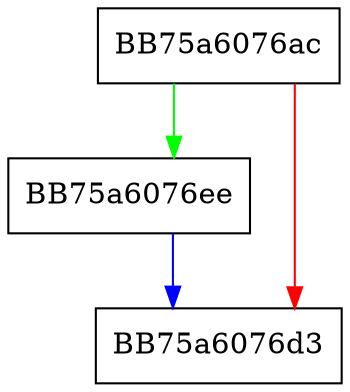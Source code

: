 digraph EndTimer {
  node [shape="box"];
  graph [splines=ortho];
  BB75a6076ac -> BB75a6076ee [color="green"];
  BB75a6076ac -> BB75a6076d3 [color="red"];
  BB75a6076ee -> BB75a6076d3 [color="blue"];
}